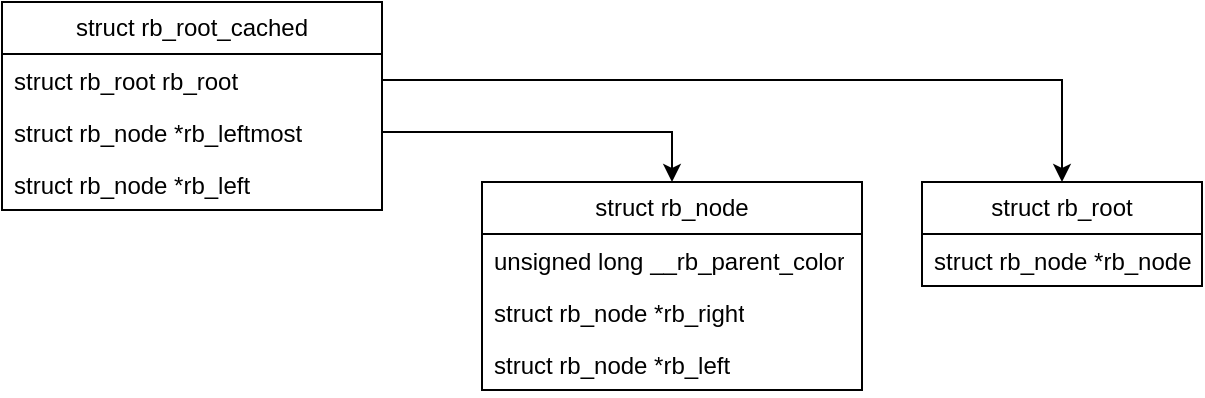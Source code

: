 <mxfile version="23.1.1" type="github">
  <diagram name="第 1 页" id="oziIShV0GF2PMtmcLW47">
    <mxGraphModel dx="1051" dy="650" grid="1" gridSize="10" guides="1" tooltips="1" connect="1" arrows="1" fold="1" page="1" pageScale="1" pageWidth="827" pageHeight="1169" math="0" shadow="0">
      <root>
        <mxCell id="0" />
        <mxCell id="1" parent="0" />
        <mxCell id="FIK5CrObB4w9opEGfuQD-72" value="struct rb_node" style="swimlane;fontStyle=0;childLayout=stackLayout;horizontal=1;startSize=26;fillColor=none;horizontalStack=0;resizeParent=1;resizeParentMax=0;resizeLast=0;collapsible=1;marginBottom=0;whiteSpace=wrap;html=1;" vertex="1" parent="1">
          <mxGeometry x="360" y="170" width="190" height="104" as="geometry">
            <mxRectangle x="360" y="170" width="120" height="30" as="alternateBounds" />
          </mxGeometry>
        </mxCell>
        <mxCell id="FIK5CrObB4w9opEGfuQD-73" value="unsigned long __rb_parent_color" style="text;strokeColor=none;fillColor=none;align=left;verticalAlign=top;spacingLeft=4;spacingRight=4;overflow=hidden;rotatable=0;points=[[0,0.5],[1,0.5]];portConstraint=eastwest;whiteSpace=wrap;html=1;" vertex="1" parent="FIK5CrObB4w9opEGfuQD-72">
          <mxGeometry y="26" width="190" height="26" as="geometry" />
        </mxCell>
        <mxCell id="FIK5CrObB4w9opEGfuQD-74" value="struct rb_node *rb_right" style="text;strokeColor=none;fillColor=none;align=left;verticalAlign=top;spacingLeft=4;spacingRight=4;overflow=hidden;rotatable=0;points=[[0,0.5],[1,0.5]];portConstraint=eastwest;whiteSpace=wrap;html=1;" vertex="1" parent="FIK5CrObB4w9opEGfuQD-72">
          <mxGeometry y="52" width="190" height="26" as="geometry" />
        </mxCell>
        <mxCell id="FIK5CrObB4w9opEGfuQD-75" value="struct rb_node *rb_left" style="text;strokeColor=none;fillColor=none;align=left;verticalAlign=top;spacingLeft=4;spacingRight=4;overflow=hidden;rotatable=0;points=[[0,0.5],[1,0.5]];portConstraint=eastwest;whiteSpace=wrap;html=1;" vertex="1" parent="FIK5CrObB4w9opEGfuQD-72">
          <mxGeometry y="78" width="190" height="26" as="geometry" />
        </mxCell>
        <mxCell id="FIK5CrObB4w9opEGfuQD-76" value="struct rb_root" style="swimlane;fontStyle=0;childLayout=stackLayout;horizontal=1;startSize=26;fillColor=none;horizontalStack=0;resizeParent=1;resizeParentMax=0;resizeLast=0;collapsible=1;marginBottom=0;whiteSpace=wrap;html=1;" vertex="1" parent="1">
          <mxGeometry x="580" y="170" width="140" height="52" as="geometry" />
        </mxCell>
        <mxCell id="FIK5CrObB4w9opEGfuQD-77" value="struct rb_node *rb_node" style="text;strokeColor=none;fillColor=none;align=left;verticalAlign=top;spacingLeft=4;spacingRight=4;overflow=hidden;rotatable=0;points=[[0,0.5],[1,0.5]];portConstraint=eastwest;whiteSpace=wrap;html=1;" vertex="1" parent="FIK5CrObB4w9opEGfuQD-76">
          <mxGeometry y="26" width="140" height="26" as="geometry" />
        </mxCell>
        <mxCell id="FIK5CrObB4w9opEGfuQD-80" value="struct rb_root_cached" style="swimlane;fontStyle=0;childLayout=stackLayout;horizontal=1;startSize=26;fillColor=none;horizontalStack=0;resizeParent=1;resizeParentMax=0;resizeLast=0;collapsible=1;marginBottom=0;whiteSpace=wrap;html=1;" vertex="1" parent="1">
          <mxGeometry x="120" y="80" width="190" height="104" as="geometry" />
        </mxCell>
        <mxCell id="FIK5CrObB4w9opEGfuQD-81" value="struct rb_root rb_root" style="text;strokeColor=none;fillColor=none;align=left;verticalAlign=top;spacingLeft=4;spacingRight=4;overflow=hidden;rotatable=0;points=[[0,0.5],[1,0.5]];portConstraint=eastwest;whiteSpace=wrap;html=1;" vertex="1" parent="FIK5CrObB4w9opEGfuQD-80">
          <mxGeometry y="26" width="190" height="26" as="geometry" />
        </mxCell>
        <mxCell id="FIK5CrObB4w9opEGfuQD-82" value="struct rb_node *rb_leftmost" style="text;strokeColor=none;fillColor=none;align=left;verticalAlign=top;spacingLeft=4;spacingRight=4;overflow=hidden;rotatable=0;points=[[0,0.5],[1,0.5]];portConstraint=eastwest;whiteSpace=wrap;html=1;" vertex="1" parent="FIK5CrObB4w9opEGfuQD-80">
          <mxGeometry y="52" width="190" height="26" as="geometry" />
        </mxCell>
        <mxCell id="FIK5CrObB4w9opEGfuQD-83" value="struct rb_node *rb_left" style="text;strokeColor=none;fillColor=none;align=left;verticalAlign=top;spacingLeft=4;spacingRight=4;overflow=hidden;rotatable=0;points=[[0,0.5],[1,0.5]];portConstraint=eastwest;whiteSpace=wrap;html=1;" vertex="1" parent="FIK5CrObB4w9opEGfuQD-80">
          <mxGeometry y="78" width="190" height="26" as="geometry" />
        </mxCell>
        <mxCell id="FIK5CrObB4w9opEGfuQD-84" style="edgeStyle=orthogonalEdgeStyle;rounded=0;orthogonalLoop=1;jettySize=auto;html=1;entryX=0.5;entryY=0;entryDx=0;entryDy=0;" edge="1" parent="1" source="FIK5CrObB4w9opEGfuQD-81" target="FIK5CrObB4w9opEGfuQD-76">
          <mxGeometry relative="1" as="geometry" />
        </mxCell>
        <mxCell id="FIK5CrObB4w9opEGfuQD-85" style="edgeStyle=orthogonalEdgeStyle;rounded=0;orthogonalLoop=1;jettySize=auto;html=1;entryX=0.5;entryY=0;entryDx=0;entryDy=0;" edge="1" parent="1" source="FIK5CrObB4w9opEGfuQD-82" target="FIK5CrObB4w9opEGfuQD-72">
          <mxGeometry relative="1" as="geometry" />
        </mxCell>
      </root>
    </mxGraphModel>
  </diagram>
</mxfile>
